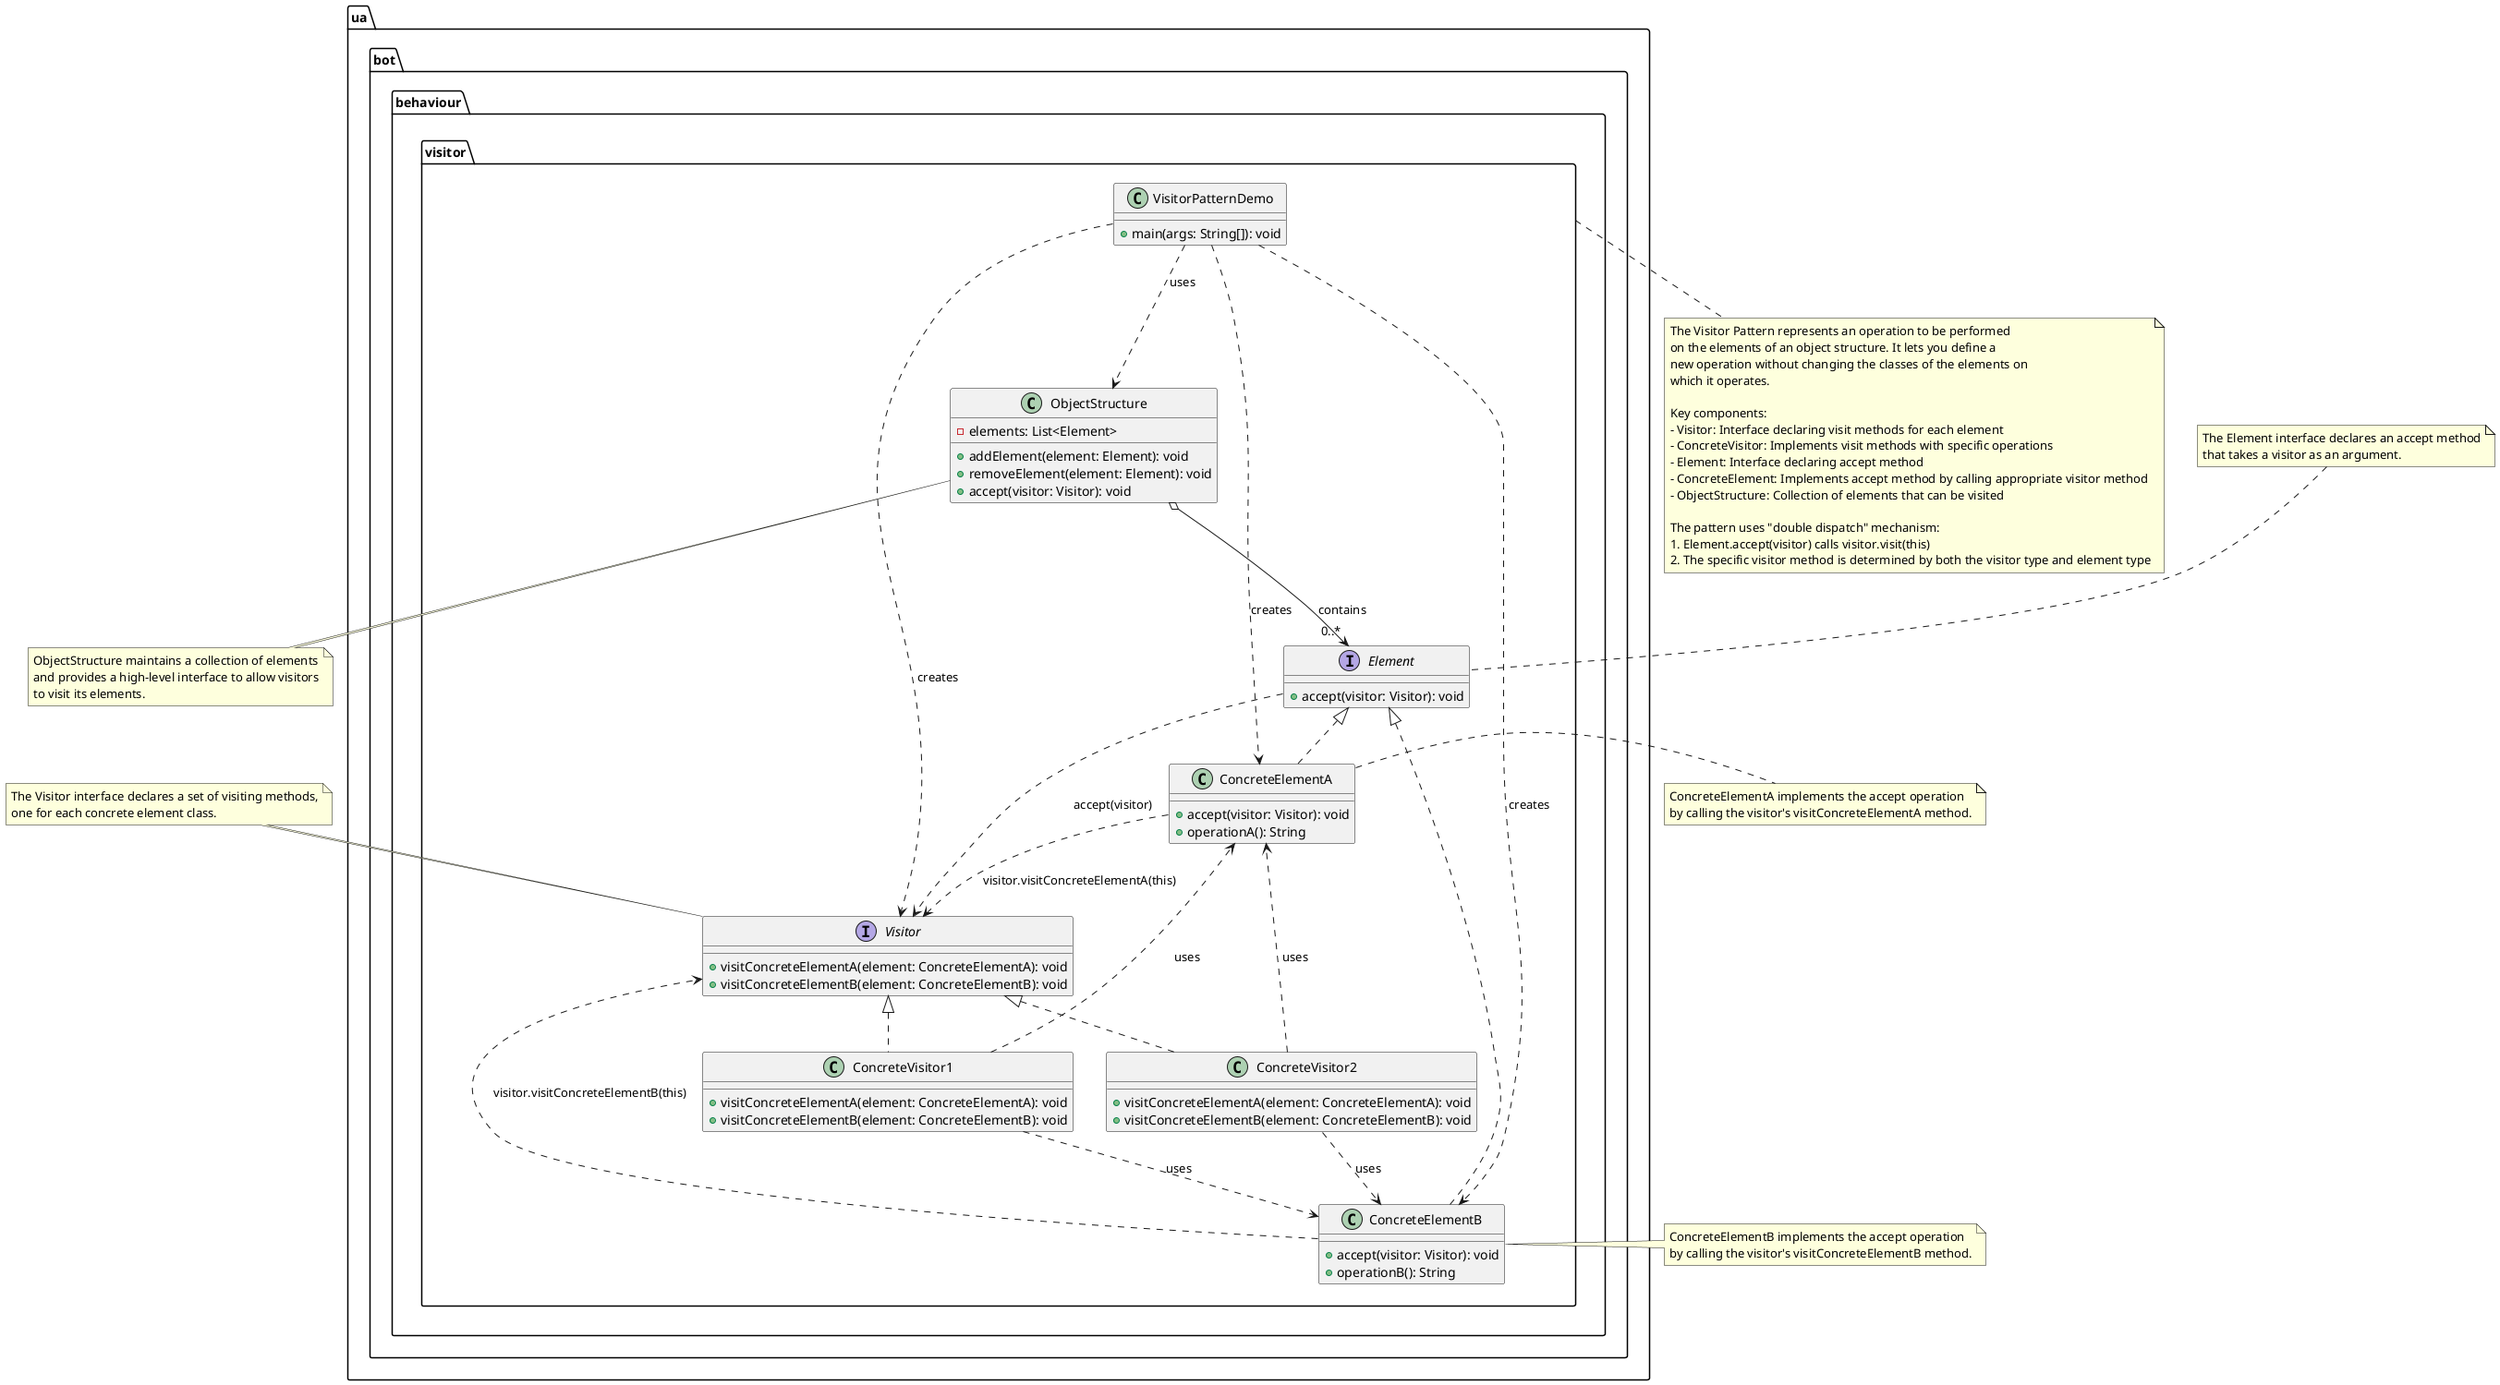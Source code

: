 @startuml Visitor Pattern

package "ua.bot.behaviour.visitor" {
    ' Visitor interface and implementations
    interface "Visitor" {
        +visitConcreteElementA(element: ConcreteElementA): void
        +visitConcreteElementB(element: ConcreteElementB): void
    }
    
    class "ConcreteVisitor1" {
        +visitConcreteElementA(element: ConcreteElementA): void
        +visitConcreteElementB(element: ConcreteElementB): void
    }
    
    class "ConcreteVisitor2" {
        +visitConcreteElementA(element: ConcreteElementA): void
        +visitConcreteElementB(element: ConcreteElementB): void
    }
    
    ' Element interface and implementations
    interface "Element" {
        +accept(visitor: Visitor): void
    }
    
    class "ConcreteElementA" {
        +accept(visitor: Visitor): void
        +operationA(): String
    }
    
    class "ConcreteElementB" {
        +accept(visitor: Visitor): void
        +operationB(): String
    }
    
    ' Object Structure
    class "ObjectStructure" {
        -elements: List<Element>
        +addElement(element: Element): void
        +removeElement(element: Element): void
        +accept(visitor: Visitor): void
    }
    
    ' Client
    class "VisitorPatternDemo" {
        +main(args: String[]): void
    }
    
    ' Relationships
    Visitor <|.. ConcreteVisitor1
    Visitor <|.. ConcreteVisitor2
    
    Element <|.. ConcreteElementA
    Element <|.. ConcreteElementB
    
    ObjectStructure o--> "0..*" Element : contains
    
    Element ..> Visitor : accept(visitor)
    ConcreteElementA ..> Visitor : visitor.visitConcreteElementA(this)
    ConcreteElementB ..> Visitor : visitor.visitConcreteElementB(this)
    
    ConcreteVisitor1 ..> ConcreteElementA : uses
    ConcreteVisitor1 ..> ConcreteElementB : uses
    ConcreteVisitor2 ..> ConcreteElementA : uses
    ConcreteVisitor2 ..> ConcreteElementB : uses
    
    VisitorPatternDemo ..> ObjectStructure : uses
    VisitorPatternDemo ..> Visitor : creates
    VisitorPatternDemo ..> ConcreteElementA : creates
    VisitorPatternDemo ..> ConcreteElementB : creates
}

note top of Visitor
  The Visitor interface declares a set of visiting methods,
  one for each concrete element class.
end note

note top of Element
  The Element interface declares an accept method
  that takes a visitor as an argument.
end note

note right of ConcreteElementA
  ConcreteElementA implements the accept operation
  by calling the visitor's visitConcreteElementA method.
end note

note right of ConcreteElementB
  ConcreteElementB implements the accept operation
  by calling the visitor's visitConcreteElementB method.
end note

note bottom of ObjectStructure
  ObjectStructure maintains a collection of elements
  and provides a high-level interface to allow visitors
  to visit its elements.
end note

note bottom of ua.bot.behaviour.visitor
  The Visitor Pattern represents an operation to be performed
  on the elements of an object structure. It lets you define a
  new operation without changing the classes of the elements on
  which it operates.
  
  Key components:
  - Visitor: Interface declaring visit methods for each element
  - ConcreteVisitor: Implements visit methods with specific operations
  - Element: Interface declaring accept method
  - ConcreteElement: Implements accept method by calling appropriate visitor method
  - ObjectStructure: Collection of elements that can be visited
  
  The pattern uses "double dispatch" mechanism:
  1. Element.accept(visitor) calls visitor.visit(this)
  2. The specific visitor method is determined by both the visitor type and element type
end note

@enduml
